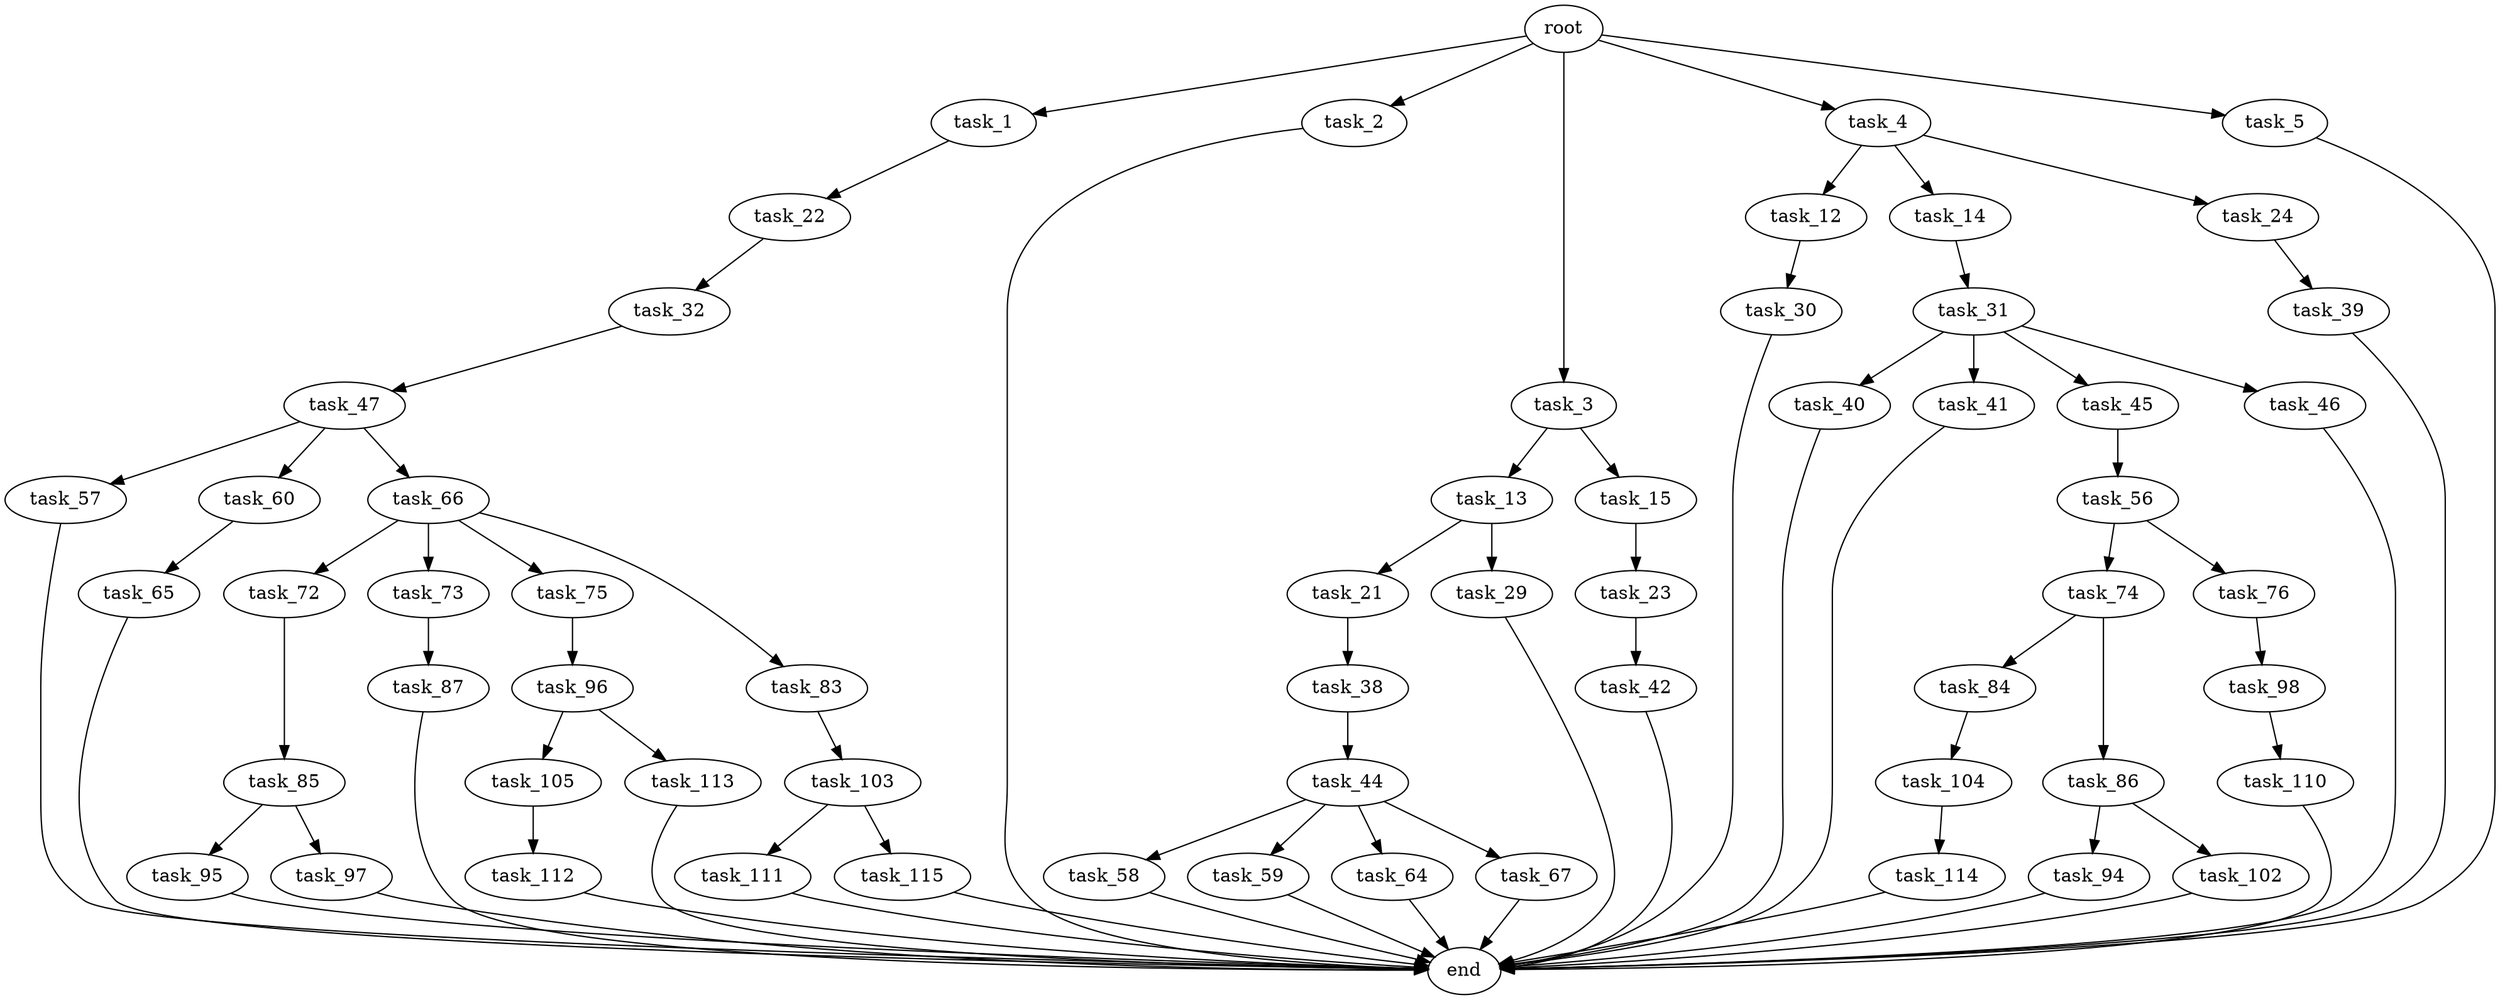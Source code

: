 digraph G {
  root [size="0.000000"];
  task_1 [size="5044793687.000000"];
  task_2 [size="5843430000.000000"];
  task_3 [size="135751380347.000000"];
  task_4 [size="8589934592.000000"];
  task_5 [size="13984435668.000000"];
  task_12 [size="588171616320.000000"];
  task_13 [size="45280450252.000000"];
  task_14 [size="1261133240.000000"];
  task_15 [size="68719476736.000000"];
  task_21 [size="549755813888.000000"];
  task_22 [size="47028393532.000000"];
  task_23 [size="736725779.000000"];
  task_24 [size="31137721082.000000"];
  task_29 [size="134217728000.000000"];
  task_30 [size="7790757242.000000"];
  task_31 [size="51839258198.000000"];
  task_32 [size="20303888884.000000"];
  task_38 [size="8589934592.000000"];
  task_39 [size="79453514573.000000"];
  task_40 [size="193244453673.000000"];
  task_41 [size="699345170272.000000"];
  task_42 [size="10638602402.000000"];
  task_44 [size="31088384090.000000"];
  task_45 [size="42201093179.000000"];
  task_46 [size="354652601949.000000"];
  task_47 [size="11423182846.000000"];
  task_56 [size="831914543165.000000"];
  task_57 [size="8589934592.000000"];
  task_58 [size="782757789696.000000"];
  task_59 [size="93095946075.000000"];
  task_60 [size="810450222971.000000"];
  task_64 [size="32752932671.000000"];
  task_65 [size="1054583176844.000000"];
  task_66 [size="710812602573.000000"];
  task_67 [size="1073741824000.000000"];
  task_72 [size="782757789696.000000"];
  task_73 [size="4744540707.000000"];
  task_74 [size="7249587762.000000"];
  task_75 [size="231928233984.000000"];
  task_76 [size="24902459341.000000"];
  task_83 [size="1280199670831.000000"];
  task_84 [size="237794582107.000000"];
  task_85 [size="782757789696.000000"];
  task_86 [size="45499715923.000000"];
  task_87 [size="11046916444.000000"];
  task_94 [size="9289091281.000000"];
  task_95 [size="28991029248.000000"];
  task_96 [size="729017307.000000"];
  task_97 [size="231928233984.000000"];
  task_98 [size="26495401524.000000"];
  task_102 [size="231928233984.000000"];
  task_103 [size="19402518642.000000"];
  task_104 [size="4042879539.000000"];
  task_105 [size="1388710270466.000000"];
  task_110 [size="1073741824000.000000"];
  task_111 [size="231928233984.000000"];
  task_112 [size="3635346696.000000"];
  task_113 [size="7963542738.000000"];
  task_114 [size="40613172135.000000"];
  task_115 [size="4557986416.000000"];
  end [size="0.000000"];

  root -> task_1 [size="1.000000"];
  root -> task_2 [size="1.000000"];
  root -> task_3 [size="1.000000"];
  root -> task_4 [size="1.000000"];
  root -> task_5 [size="1.000000"];
  task_1 -> task_22 [size="301989888.000000"];
  task_2 -> end [size="1.000000"];
  task_3 -> task_13 [size="536870912.000000"];
  task_3 -> task_15 [size="536870912.000000"];
  task_4 -> task_12 [size="33554432.000000"];
  task_4 -> task_14 [size="33554432.000000"];
  task_4 -> task_24 [size="33554432.000000"];
  task_5 -> end [size="1.000000"];
  task_12 -> task_30 [size="536870912.000000"];
  task_13 -> task_21 [size="838860800.000000"];
  task_13 -> task_29 [size="838860800.000000"];
  task_14 -> task_31 [size="33554432.000000"];
  task_15 -> task_23 [size="134217728.000000"];
  task_21 -> task_38 [size="536870912.000000"];
  task_22 -> task_32 [size="33554432.000000"];
  task_23 -> task_42 [size="75497472.000000"];
  task_24 -> task_39 [size="679477248.000000"];
  task_29 -> end [size="1.000000"];
  task_30 -> end [size="1.000000"];
  task_31 -> task_40 [size="838860800.000000"];
  task_31 -> task_41 [size="838860800.000000"];
  task_31 -> task_45 [size="838860800.000000"];
  task_31 -> task_46 [size="838860800.000000"];
  task_32 -> task_47 [size="536870912.000000"];
  task_38 -> task_44 [size="33554432.000000"];
  task_39 -> end [size="1.000000"];
  task_40 -> end [size="1.000000"];
  task_41 -> end [size="1.000000"];
  task_42 -> end [size="1.000000"];
  task_44 -> task_58 [size="33554432.000000"];
  task_44 -> task_59 [size="33554432.000000"];
  task_44 -> task_64 [size="33554432.000000"];
  task_44 -> task_67 [size="33554432.000000"];
  task_45 -> task_56 [size="838860800.000000"];
  task_46 -> end [size="1.000000"];
  task_47 -> task_57 [size="209715200.000000"];
  task_47 -> task_60 [size="209715200.000000"];
  task_47 -> task_66 [size="209715200.000000"];
  task_56 -> task_74 [size="679477248.000000"];
  task_56 -> task_76 [size="679477248.000000"];
  task_57 -> end [size="1.000000"];
  task_58 -> end [size="1.000000"];
  task_59 -> end [size="1.000000"];
  task_60 -> task_65 [size="536870912.000000"];
  task_64 -> end [size="1.000000"];
  task_65 -> end [size="1.000000"];
  task_66 -> task_72 [size="679477248.000000"];
  task_66 -> task_73 [size="679477248.000000"];
  task_66 -> task_75 [size="679477248.000000"];
  task_66 -> task_83 [size="679477248.000000"];
  task_67 -> end [size="1.000000"];
  task_72 -> task_85 [size="679477248.000000"];
  task_73 -> task_87 [size="209715200.000000"];
  task_74 -> task_84 [size="209715200.000000"];
  task_74 -> task_86 [size="209715200.000000"];
  task_75 -> task_96 [size="301989888.000000"];
  task_76 -> task_98 [size="536870912.000000"];
  task_83 -> task_103 [size="838860800.000000"];
  task_84 -> task_104 [size="209715200.000000"];
  task_85 -> task_95 [size="679477248.000000"];
  task_85 -> task_97 [size="679477248.000000"];
  task_86 -> task_94 [size="838860800.000000"];
  task_86 -> task_102 [size="838860800.000000"];
  task_87 -> end [size="1.000000"];
  task_94 -> end [size="1.000000"];
  task_95 -> end [size="1.000000"];
  task_96 -> task_105 [size="33554432.000000"];
  task_96 -> task_113 [size="33554432.000000"];
  task_97 -> end [size="1.000000"];
  task_98 -> task_110 [size="838860800.000000"];
  task_102 -> end [size="1.000000"];
  task_103 -> task_111 [size="536870912.000000"];
  task_103 -> task_115 [size="536870912.000000"];
  task_104 -> task_114 [size="75497472.000000"];
  task_105 -> task_112 [size="838860800.000000"];
  task_110 -> end [size="1.000000"];
  task_111 -> end [size="1.000000"];
  task_112 -> end [size="1.000000"];
  task_113 -> end [size="1.000000"];
  task_114 -> end [size="1.000000"];
  task_115 -> end [size="1.000000"];
}
